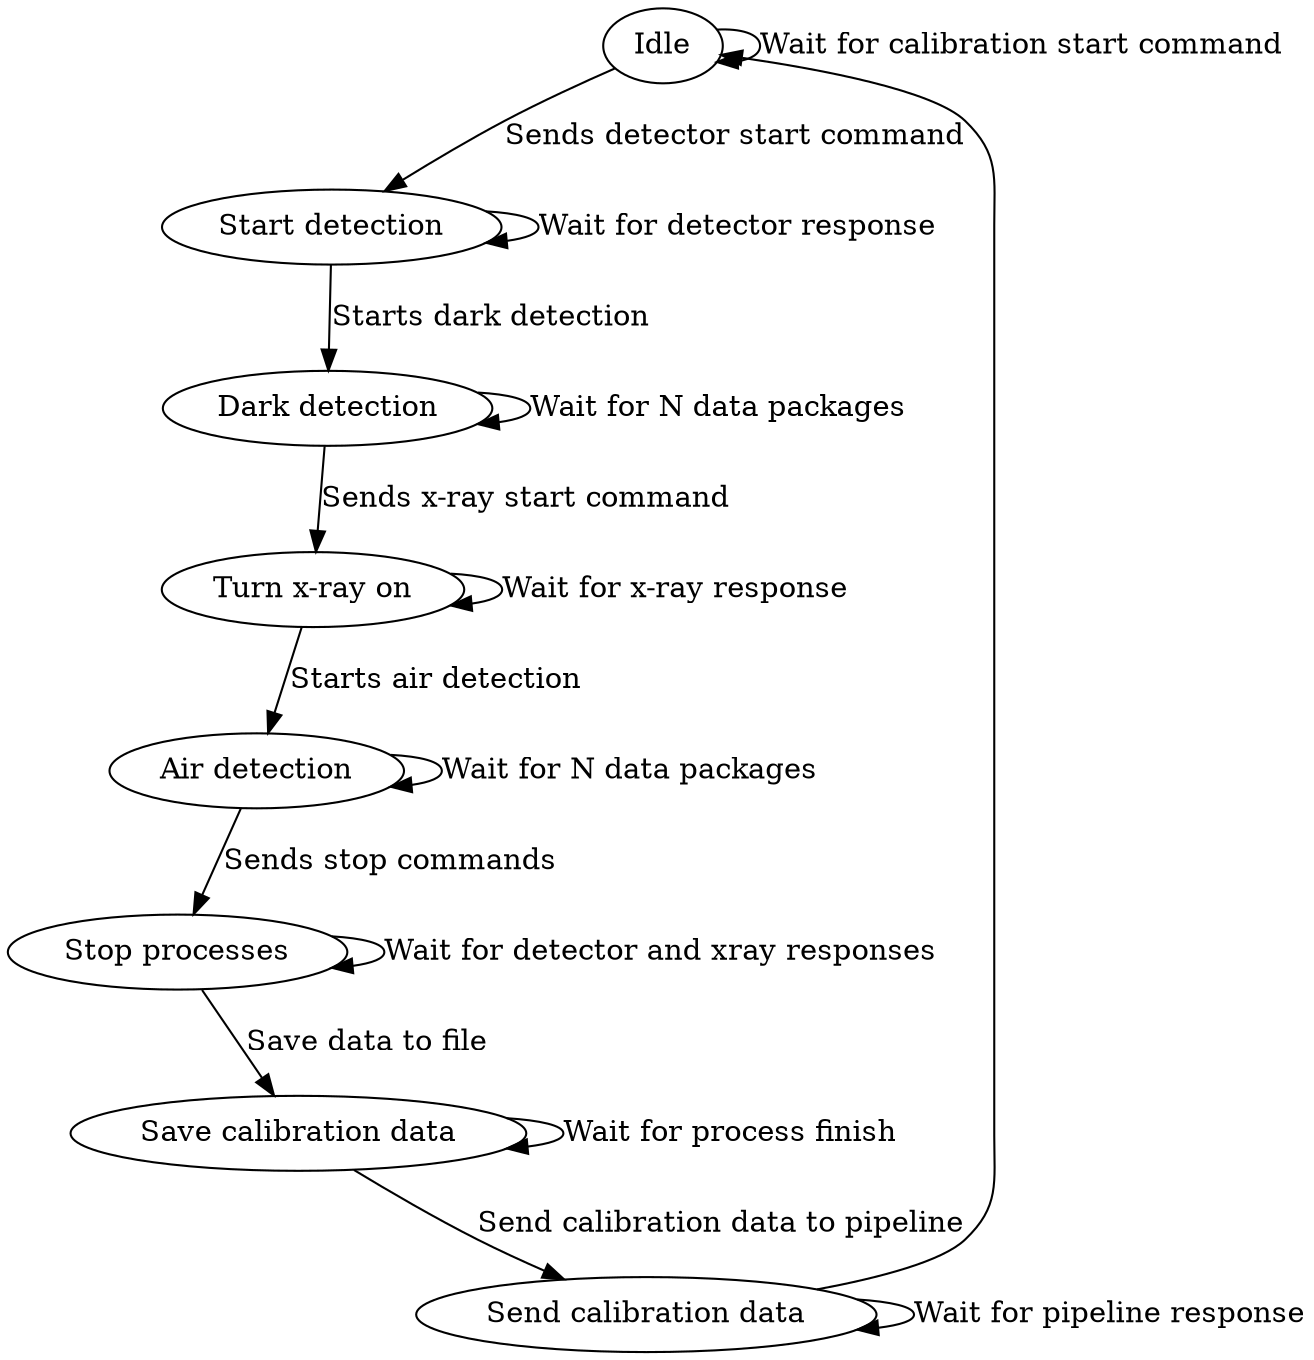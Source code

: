digraph {  
  idle [label="Idle"]
  start_detection [label="Start detection"]
  dark_detection [label="Dark detection"]
  turn_xray_on [label="Turn x-ray on"]
  air_detection [label="Air detection"]
  stop_processes [label="Stop processes"]
  save_calibration_data [label="Save calibration data"]
  send_calibration_data [label="Send calibration data"]

  idle -> idle [label="Wait for calibration start command"]
  idle -> start_detection [label="Sends detector start command"]
  start_detection -> start_detection [label="Wait for detector response"]
  start_detection -> dark_detection [label="Starts dark detection"]
  dark_detection -> dark_detection [label="Wait for N data packages"]
  dark_detection -> turn_xray_on [label="Sends x-ray start command"]
  turn_xray_on -> turn_xray_on [label="Wait for x-ray response"]
  turn_xray_on -> air_detection [label="Starts air detection"]
  air_detection -> air_detection [label="Wait for N data packages"]
  air_detection -> stop_processes [label="Sends stop commands"]
  stop_processes -> stop_processes [label="Wait for detector and xray responses"]
  stop_processes -> save_calibration_data [label="Save data to file"]
  save_calibration_data -> save_calibration_data [label="Wait for process finish"]
  save_calibration_data -> send_calibration_data [label="Send calibration data to pipeline"]
  send_calibration_data -> send_calibration_data [label="Wait for pipeline response"]
  send_calibration_data -> idle
}
